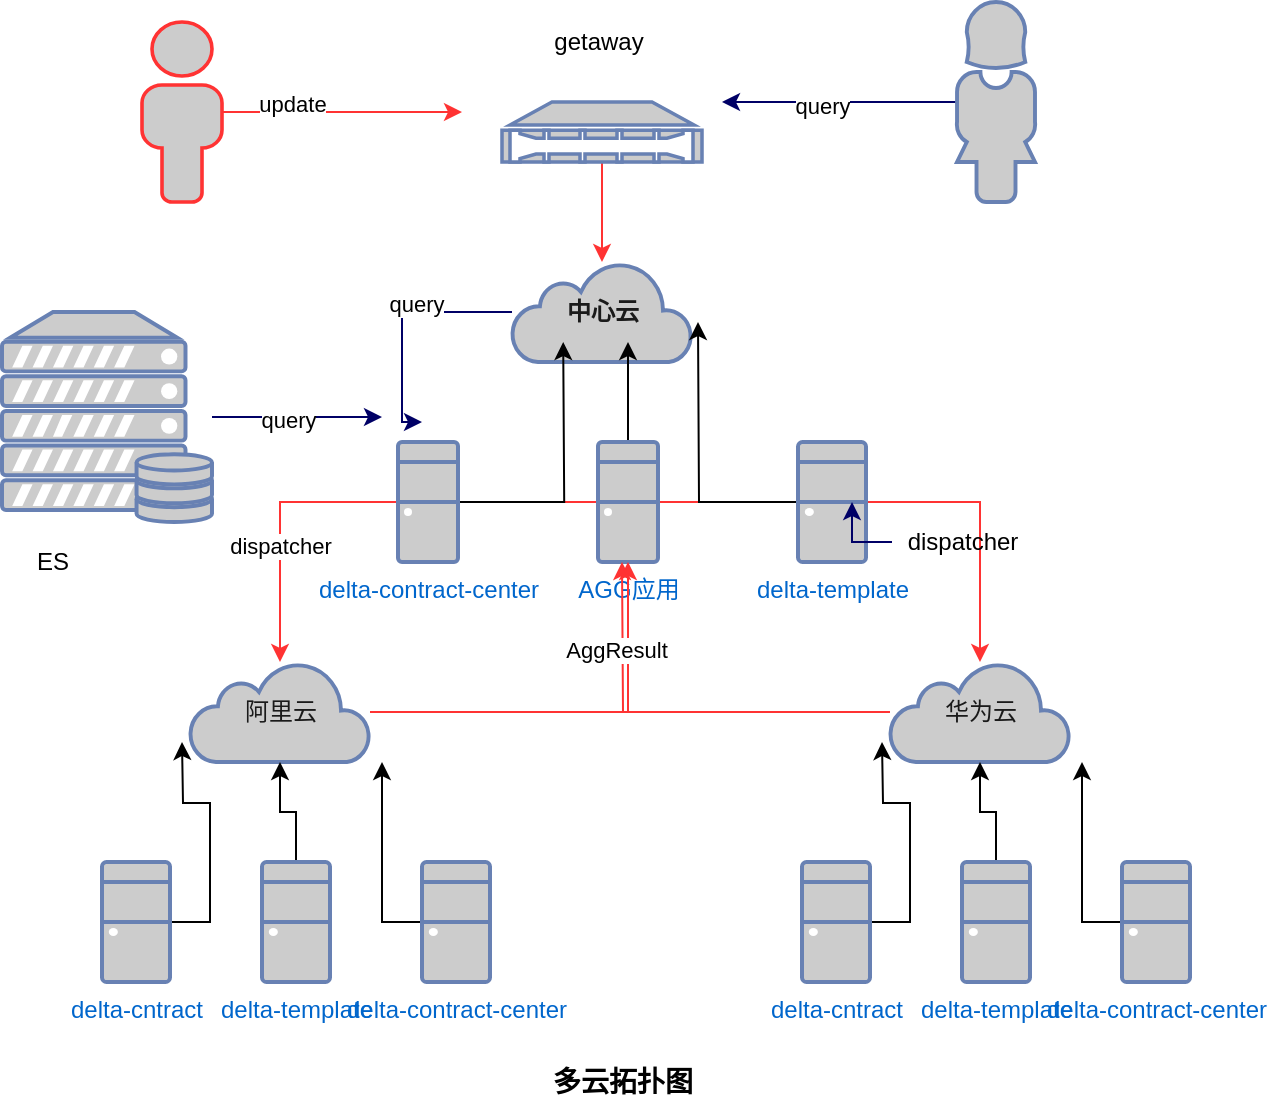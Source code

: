 <mxfile version="14.8.6" type="github">
  <diagram id="I3d3OwOp4PPRDIS7dpdN" name="Page-1">
    <mxGraphModel dx="1773" dy="614" grid="1" gridSize="10" guides="1" tooltips="1" connect="1" arrows="1" fold="1" page="1" pageScale="1" pageWidth="827" pageHeight="1169" math="0" shadow="0">
      <root>
        <mxCell id="0" />
        <mxCell id="1" parent="0" />
        <mxCell id="VfLVzDu5CRr7L_U_nClk-71" style="edgeStyle=orthogonalEdgeStyle;rounded=0;orthogonalLoop=1;jettySize=auto;html=1;strokeColor=#000066;" edge="1" parent="1" source="VfLVzDu5CRr7L_U_nClk-1">
          <mxGeometry relative="1" as="geometry">
            <mxPoint x="200" y="240" as="targetPoint" />
            <Array as="points">
              <mxPoint x="190" y="185" />
              <mxPoint x="190" y="240" />
            </Array>
          </mxGeometry>
        </mxCell>
        <mxCell id="VfLVzDu5CRr7L_U_nClk-72" value="query" style="edgeLabel;html=1;align=center;verticalAlign=middle;resizable=0;points=[];" vertex="1" connectable="0" parent="VfLVzDu5CRr7L_U_nClk-71">
          <mxGeometry x="-0.2" y="-4" relative="1" as="geometry">
            <mxPoint as="offset" />
          </mxGeometry>
        </mxCell>
        <mxCell id="VfLVzDu5CRr7L_U_nClk-1" value="&lt;font face=&quot;Verdana&quot; color=&quot;#1a1a1a&quot;&gt;&lt;b&gt;中心云&lt;/b&gt;&lt;/font&gt;" style="html=1;outlineConnect=0;fillColor=#CCCCCC;strokeColor=#6881B3;gradientColor=none;gradientDirection=north;strokeWidth=2;shape=mxgraph.networks.cloud;fontColor=#ffffff;" vertex="1" parent="1">
          <mxGeometry x="245" y="160" width="90" height="50" as="geometry" />
        </mxCell>
        <mxCell id="VfLVzDu5CRr7L_U_nClk-6" value="" style="edgeStyle=orthogonalEdgeStyle;rounded=0;orthogonalLoop=1;jettySize=auto;html=1;" edge="1" parent="1" source="VfLVzDu5CRr7L_U_nClk-2">
          <mxGeometry relative="1" as="geometry">
            <mxPoint x="303" y="200" as="targetPoint" />
            <Array as="points" />
          </mxGeometry>
        </mxCell>
        <mxCell id="VfLVzDu5CRr7L_U_nClk-57" style="edgeStyle=orthogonalEdgeStyle;rounded=0;orthogonalLoop=1;jettySize=auto;html=1;strokeColor=#FF3333;" edge="1" parent="1" source="VfLVzDu5CRr7L_U_nClk-2" target="VfLVzDu5CRr7L_U_nClk-18">
          <mxGeometry relative="1" as="geometry" />
        </mxCell>
        <mxCell id="VfLVzDu5CRr7L_U_nClk-59" value="dispatcher" style="edgeLabel;html=1;align=center;verticalAlign=middle;resizable=0;points=[];" vertex="1" connectable="0" parent="VfLVzDu5CRr7L_U_nClk-57">
          <mxGeometry x="0.515" relative="1" as="geometry">
            <mxPoint as="offset" />
          </mxGeometry>
        </mxCell>
        <mxCell id="VfLVzDu5CRr7L_U_nClk-58" style="edgeStyle=orthogonalEdgeStyle;rounded=0;orthogonalLoop=1;jettySize=auto;html=1;strokeColor=#FF3333;" edge="1" parent="1" source="VfLVzDu5CRr7L_U_nClk-2" target="VfLVzDu5CRr7L_U_nClk-37">
          <mxGeometry relative="1" as="geometry" />
        </mxCell>
        <mxCell id="VfLVzDu5CRr7L_U_nClk-2" value="AGG应用" style="fontColor=#0066CC;verticalAlign=top;verticalLabelPosition=bottom;labelPosition=center;align=center;html=1;outlineConnect=0;fillColor=#CCCCCC;strokeColor=#6881B3;gradientColor=none;gradientDirection=north;strokeWidth=2;shape=mxgraph.networks.desktop_pc;" vertex="1" parent="1">
          <mxGeometry x="288" y="250" width="30" height="60" as="geometry" />
        </mxCell>
        <mxCell id="VfLVzDu5CRr7L_U_nClk-20" style="edgeStyle=orthogonalEdgeStyle;rounded=0;orthogonalLoop=1;jettySize=auto;html=1;" edge="1" parent="1" source="VfLVzDu5CRr7L_U_nClk-3">
          <mxGeometry relative="1" as="geometry">
            <mxPoint x="338" y="190" as="targetPoint" />
          </mxGeometry>
        </mxCell>
        <mxCell id="VfLVzDu5CRr7L_U_nClk-3" value="delta-template" style="fontColor=#0066CC;verticalAlign=top;verticalLabelPosition=bottom;labelPosition=center;align=center;html=1;outlineConnect=0;fillColor=#CCCCCC;strokeColor=#6881B3;gradientColor=none;gradientDirection=north;strokeWidth=2;shape=mxgraph.networks.desktop_pc;" vertex="1" parent="1">
          <mxGeometry x="388" y="250" width="34" height="60" as="geometry" />
        </mxCell>
        <mxCell id="VfLVzDu5CRr7L_U_nClk-9" style="edgeStyle=orthogonalEdgeStyle;rounded=0;orthogonalLoop=1;jettySize=auto;html=1;entryX=0.14;entryY=1;entryDx=0;entryDy=0;entryPerimeter=0;" edge="1" parent="1" source="VfLVzDu5CRr7L_U_nClk-4">
          <mxGeometry relative="1" as="geometry">
            <mxPoint x="270.6" y="200" as="targetPoint" />
          </mxGeometry>
        </mxCell>
        <mxCell id="VfLVzDu5CRr7L_U_nClk-4" value="delta-contract-center" style="fontColor=#0066CC;verticalAlign=top;verticalLabelPosition=bottom;labelPosition=center;align=center;html=1;outlineConnect=0;fillColor=#CCCCCC;strokeColor=#6881B3;gradientColor=none;gradientDirection=north;strokeWidth=2;shape=mxgraph.networks.desktop_pc;" vertex="1" parent="1">
          <mxGeometry x="188" y="250" width="30" height="60" as="geometry" />
        </mxCell>
        <mxCell id="VfLVzDu5CRr7L_U_nClk-50" style="edgeStyle=orthogonalEdgeStyle;rounded=0;orthogonalLoop=1;jettySize=auto;html=1;strokeColor=#FF3333;" edge="1" parent="1" source="VfLVzDu5CRr7L_U_nClk-16">
          <mxGeometry relative="1" as="geometry">
            <mxPoint x="220" y="85" as="targetPoint" />
          </mxGeometry>
        </mxCell>
        <mxCell id="VfLVzDu5CRr7L_U_nClk-51" value="update" style="edgeLabel;html=1;align=center;verticalAlign=middle;resizable=0;points=[];" vertex="1" connectable="0" parent="VfLVzDu5CRr7L_U_nClk-50">
          <mxGeometry x="-0.417" y="4" relative="1" as="geometry">
            <mxPoint as="offset" />
          </mxGeometry>
        </mxCell>
        <mxCell id="VfLVzDu5CRr7L_U_nClk-16" value="" style="fontColor=#0066CC;verticalAlign=top;verticalLabelPosition=bottom;labelPosition=center;align=center;html=1;outlineConnect=0;fillColor=#CCCCCC;gradientColor=none;gradientDirection=north;strokeWidth=2;shape=mxgraph.networks.user_male;strokeColor=#FF3333;" vertex="1" parent="1">
          <mxGeometry x="60" y="40" width="40" height="90" as="geometry" />
        </mxCell>
        <mxCell id="VfLVzDu5CRr7L_U_nClk-66" style="edgeStyle=orthogonalEdgeStyle;rounded=0;orthogonalLoop=1;jettySize=auto;html=1;strokeColor=#000066;" edge="1" parent="1" source="VfLVzDu5CRr7L_U_nClk-17">
          <mxGeometry relative="1" as="geometry">
            <mxPoint x="350" y="80" as="targetPoint" />
          </mxGeometry>
        </mxCell>
        <mxCell id="VfLVzDu5CRr7L_U_nClk-67" value="query" style="edgeLabel;html=1;align=center;verticalAlign=middle;resizable=0;points=[];" vertex="1" connectable="0" parent="VfLVzDu5CRr7L_U_nClk-66">
          <mxGeometry x="0.145" y="1" relative="1" as="geometry">
            <mxPoint as="offset" />
          </mxGeometry>
        </mxCell>
        <mxCell id="VfLVzDu5CRr7L_U_nClk-17" value="" style="fontColor=#0066CC;verticalAlign=top;verticalLabelPosition=bottom;labelPosition=center;align=center;html=1;outlineConnect=0;fillColor=#CCCCCC;strokeColor=#6881B3;gradientColor=none;gradientDirection=north;strokeWidth=2;shape=mxgraph.networks.user_female;" vertex="1" parent="1">
          <mxGeometry x="467" y="30" width="40" height="100" as="geometry" />
        </mxCell>
        <mxCell id="VfLVzDu5CRr7L_U_nClk-61" style="edgeStyle=orthogonalEdgeStyle;rounded=0;orthogonalLoop=1;jettySize=auto;html=1;strokeColor=#FF3333;" edge="1" parent="1" source="VfLVzDu5CRr7L_U_nClk-18" target="VfLVzDu5CRr7L_U_nClk-2">
          <mxGeometry relative="1" as="geometry" />
        </mxCell>
        <mxCell id="VfLVzDu5CRr7L_U_nClk-18" value="&lt;font color=&quot;#1a1a1a&quot;&gt;阿里云&lt;/font&gt;" style="html=1;outlineConnect=0;fillColor=#CCCCCC;strokeColor=#6881B3;gradientColor=none;gradientDirection=north;strokeWidth=2;shape=mxgraph.networks.cloud;fontColor=#ffffff;" vertex="1" parent="1">
          <mxGeometry x="84" y="360" width="90" height="50" as="geometry" />
        </mxCell>
        <mxCell id="VfLVzDu5CRr7L_U_nClk-21" style="edgeStyle=orthogonalEdgeStyle;rounded=0;orthogonalLoop=1;jettySize=auto;html=1;exitX=0.5;exitY=1;exitDx=0;exitDy=0;exitPerimeter=0;" edge="1" parent="1">
          <mxGeometry relative="1" as="geometry">
            <mxPoint x="500" y="410" as="sourcePoint" />
            <mxPoint x="500" y="410" as="targetPoint" />
          </mxGeometry>
        </mxCell>
        <mxCell id="VfLVzDu5CRr7L_U_nClk-27" style="edgeStyle=orthogonalEdgeStyle;rounded=0;orthogonalLoop=1;jettySize=auto;html=1;" edge="1" parent="1" source="VfLVzDu5CRr7L_U_nClk-23">
          <mxGeometry relative="1" as="geometry">
            <mxPoint x="80" y="400" as="targetPoint" />
          </mxGeometry>
        </mxCell>
        <mxCell id="VfLVzDu5CRr7L_U_nClk-23" value="delta-cntract" style="fontColor=#0066CC;verticalAlign=top;verticalLabelPosition=bottom;labelPosition=center;align=center;html=1;outlineConnect=0;fillColor=#CCCCCC;strokeColor=#6881B3;gradientColor=none;gradientDirection=north;strokeWidth=2;shape=mxgraph.networks.desktop_pc;" vertex="1" parent="1">
          <mxGeometry x="40" y="460" width="34" height="60" as="geometry" />
        </mxCell>
        <mxCell id="VfLVzDu5CRr7L_U_nClk-28" value="" style="edgeStyle=orthogonalEdgeStyle;rounded=0;orthogonalLoop=1;jettySize=auto;html=1;" edge="1" parent="1" source="VfLVzDu5CRr7L_U_nClk-24" target="VfLVzDu5CRr7L_U_nClk-18">
          <mxGeometry relative="1" as="geometry" />
        </mxCell>
        <mxCell id="VfLVzDu5CRr7L_U_nClk-24" value="delta-template" style="fontColor=#0066CC;verticalAlign=top;verticalLabelPosition=bottom;labelPosition=center;align=center;html=1;outlineConnect=0;fillColor=#CCCCCC;strokeColor=#6881B3;gradientColor=none;gradientDirection=north;strokeWidth=2;shape=mxgraph.networks.desktop_pc;" vertex="1" parent="1">
          <mxGeometry x="120" y="460" width="34" height="60" as="geometry" />
        </mxCell>
        <mxCell id="VfLVzDu5CRr7L_U_nClk-29" style="edgeStyle=orthogonalEdgeStyle;rounded=0;orthogonalLoop=1;jettySize=auto;html=1;" edge="1" parent="1" source="VfLVzDu5CRr7L_U_nClk-25">
          <mxGeometry relative="1" as="geometry">
            <mxPoint x="180" y="410" as="targetPoint" />
          </mxGeometry>
        </mxCell>
        <mxCell id="VfLVzDu5CRr7L_U_nClk-25" value="delta-contract-center" style="fontColor=#0066CC;verticalAlign=top;verticalLabelPosition=bottom;labelPosition=center;align=center;html=1;outlineConnect=0;fillColor=#CCCCCC;strokeColor=#6881B3;gradientColor=none;gradientDirection=north;strokeWidth=2;shape=mxgraph.networks.desktop_pc;" vertex="1" parent="1">
          <mxGeometry x="200" y="460" width="34" height="60" as="geometry" />
        </mxCell>
        <mxCell id="VfLVzDu5CRr7L_U_nClk-62" style="edgeStyle=orthogonalEdgeStyle;rounded=0;orthogonalLoop=1;jettySize=auto;html=1;strokeColor=#FF3333;" edge="1" parent="1" source="VfLVzDu5CRr7L_U_nClk-37">
          <mxGeometry relative="1" as="geometry">
            <mxPoint x="300" y="310" as="targetPoint" />
          </mxGeometry>
        </mxCell>
        <mxCell id="VfLVzDu5CRr7L_U_nClk-63" value="AggResult" style="edgeLabel;html=1;align=center;verticalAlign=middle;resizable=0;points=[];" vertex="1" connectable="0" parent="VfLVzDu5CRr7L_U_nClk-62">
          <mxGeometry x="0.579" y="4" relative="1" as="geometry">
            <mxPoint as="offset" />
          </mxGeometry>
        </mxCell>
        <mxCell id="VfLVzDu5CRr7L_U_nClk-37" value="&lt;font color=&quot;#1a1a1a&quot;&gt;华为云&lt;/font&gt;" style="html=1;outlineConnect=0;fillColor=#CCCCCC;strokeColor=#6881B3;gradientColor=none;gradientDirection=north;strokeWidth=2;shape=mxgraph.networks.cloud;fontColor=#ffffff;" vertex="1" parent="1">
          <mxGeometry x="434" y="360" width="90" height="50" as="geometry" />
        </mxCell>
        <mxCell id="VfLVzDu5CRr7L_U_nClk-38" style="edgeStyle=orthogonalEdgeStyle;rounded=0;orthogonalLoop=1;jettySize=auto;html=1;" edge="1" parent="1" source="VfLVzDu5CRr7L_U_nClk-39">
          <mxGeometry relative="1" as="geometry">
            <mxPoint x="430" y="400" as="targetPoint" />
          </mxGeometry>
        </mxCell>
        <mxCell id="VfLVzDu5CRr7L_U_nClk-39" value="delta-cntract" style="fontColor=#0066CC;verticalAlign=top;verticalLabelPosition=bottom;labelPosition=center;align=center;html=1;outlineConnect=0;fillColor=#CCCCCC;strokeColor=#6881B3;gradientColor=none;gradientDirection=north;strokeWidth=2;shape=mxgraph.networks.desktop_pc;" vertex="1" parent="1">
          <mxGeometry x="390" y="460" width="34" height="60" as="geometry" />
        </mxCell>
        <mxCell id="VfLVzDu5CRr7L_U_nClk-40" value="" style="edgeStyle=orthogonalEdgeStyle;rounded=0;orthogonalLoop=1;jettySize=auto;html=1;" edge="1" parent="1" source="VfLVzDu5CRr7L_U_nClk-41" target="VfLVzDu5CRr7L_U_nClk-37">
          <mxGeometry relative="1" as="geometry" />
        </mxCell>
        <mxCell id="VfLVzDu5CRr7L_U_nClk-41" value="delta-template" style="fontColor=#0066CC;verticalAlign=top;verticalLabelPosition=bottom;labelPosition=center;align=center;html=1;outlineConnect=0;fillColor=#CCCCCC;strokeColor=#6881B3;gradientColor=none;gradientDirection=north;strokeWidth=2;shape=mxgraph.networks.desktop_pc;" vertex="1" parent="1">
          <mxGeometry x="470" y="460" width="34" height="60" as="geometry" />
        </mxCell>
        <mxCell id="VfLVzDu5CRr7L_U_nClk-42" style="edgeStyle=orthogonalEdgeStyle;rounded=0;orthogonalLoop=1;jettySize=auto;html=1;" edge="1" parent="1" source="VfLVzDu5CRr7L_U_nClk-43">
          <mxGeometry relative="1" as="geometry">
            <mxPoint x="530" y="410" as="targetPoint" />
          </mxGeometry>
        </mxCell>
        <mxCell id="VfLVzDu5CRr7L_U_nClk-43" value="delta-contract-center" style="fontColor=#0066CC;verticalAlign=top;verticalLabelPosition=bottom;labelPosition=center;align=center;html=1;outlineConnect=0;fillColor=#CCCCCC;strokeColor=#6881B3;gradientColor=none;gradientDirection=north;strokeWidth=2;shape=mxgraph.networks.desktop_pc;" vertex="1" parent="1">
          <mxGeometry x="550" y="460" width="34" height="60" as="geometry" />
        </mxCell>
        <mxCell id="VfLVzDu5CRr7L_U_nClk-55" style="edgeStyle=orthogonalEdgeStyle;rounded=0;orthogonalLoop=1;jettySize=auto;html=1;strokeColor=#FF3333;" edge="1" parent="1" source="VfLVzDu5CRr7L_U_nClk-47" target="VfLVzDu5CRr7L_U_nClk-1">
          <mxGeometry relative="1" as="geometry" />
        </mxCell>
        <mxCell id="VfLVzDu5CRr7L_U_nClk-47" value="" style="fontColor=#0066CC;verticalAlign=top;verticalLabelPosition=bottom;labelPosition=center;align=center;html=1;outlineConnect=0;fillColor=#CCCCCC;strokeColor=#6881B3;gradientColor=none;gradientDirection=north;strokeWidth=2;shape=mxgraph.networks.nas_filer;" vertex="1" parent="1">
          <mxGeometry x="240" y="80" width="100" height="30" as="geometry" />
        </mxCell>
        <mxCell id="VfLVzDu5CRr7L_U_nClk-48" value="getaway" style="text;html=1;align=center;verticalAlign=middle;resizable=0;points=[];autosize=1;strokeColor=none;" vertex="1" parent="1">
          <mxGeometry x="258" y="40" width="60" height="20" as="geometry" />
        </mxCell>
        <mxCell id="VfLVzDu5CRr7L_U_nClk-77" value="" style="edgeStyle=orthogonalEdgeStyle;rounded=0;orthogonalLoop=1;jettySize=auto;html=1;strokeColor=#000066;" edge="1" parent="1" source="VfLVzDu5CRr7L_U_nClk-60" target="VfLVzDu5CRr7L_U_nClk-3">
          <mxGeometry relative="1" as="geometry" />
        </mxCell>
        <mxCell id="VfLVzDu5CRr7L_U_nClk-60" value="dispatcher" style="text;html=1;align=center;verticalAlign=middle;resizable=0;points=[];autosize=1;strokeColor=none;" vertex="1" parent="1">
          <mxGeometry x="435" y="290" width="70" height="20" as="geometry" />
        </mxCell>
        <mxCell id="VfLVzDu5CRr7L_U_nClk-75" style="edgeStyle=orthogonalEdgeStyle;rounded=0;orthogonalLoop=1;jettySize=auto;html=1;strokeColor=#000066;" edge="1" parent="1" source="VfLVzDu5CRr7L_U_nClk-64">
          <mxGeometry relative="1" as="geometry">
            <mxPoint x="180" y="237.5" as="targetPoint" />
          </mxGeometry>
        </mxCell>
        <mxCell id="VfLVzDu5CRr7L_U_nClk-76" value="query" style="edgeLabel;html=1;align=center;verticalAlign=middle;resizable=0;points=[];" vertex="1" connectable="0" parent="VfLVzDu5CRr7L_U_nClk-75">
          <mxGeometry x="-0.106" relative="1" as="geometry">
            <mxPoint y="1" as="offset" />
          </mxGeometry>
        </mxCell>
        <mxCell id="VfLVzDu5CRr7L_U_nClk-64" value="" style="fontColor=#0066CC;verticalAlign=top;verticalLabelPosition=bottom;labelPosition=center;align=center;html=1;outlineConnect=0;fillColor=#CCCCCC;strokeColor=#6881B3;gradientColor=none;gradientDirection=north;strokeWidth=2;shape=mxgraph.networks.server_storage;" vertex="1" parent="1">
          <mxGeometry x="-10" y="185" width="105" height="105" as="geometry" />
        </mxCell>
        <mxCell id="VfLVzDu5CRr7L_U_nClk-65" value="ES" style="text;html=1;align=center;verticalAlign=middle;resizable=0;points=[];autosize=1;strokeColor=none;" vertex="1" parent="1">
          <mxGeometry y="300" width="30" height="20" as="geometry" />
        </mxCell>
        <mxCell id="VfLVzDu5CRr7L_U_nClk-78" value="&lt;b&gt;&lt;font style=&quot;font-size: 14px&quot;&gt;多云拓扑图&lt;/font&gt;&lt;/b&gt;" style="text;html=1;align=center;verticalAlign=middle;resizable=0;points=[];autosize=1;strokeColor=none;" vertex="1" parent="1">
          <mxGeometry x="255" y="560" width="90" height="20" as="geometry" />
        </mxCell>
      </root>
    </mxGraphModel>
  </diagram>
</mxfile>

